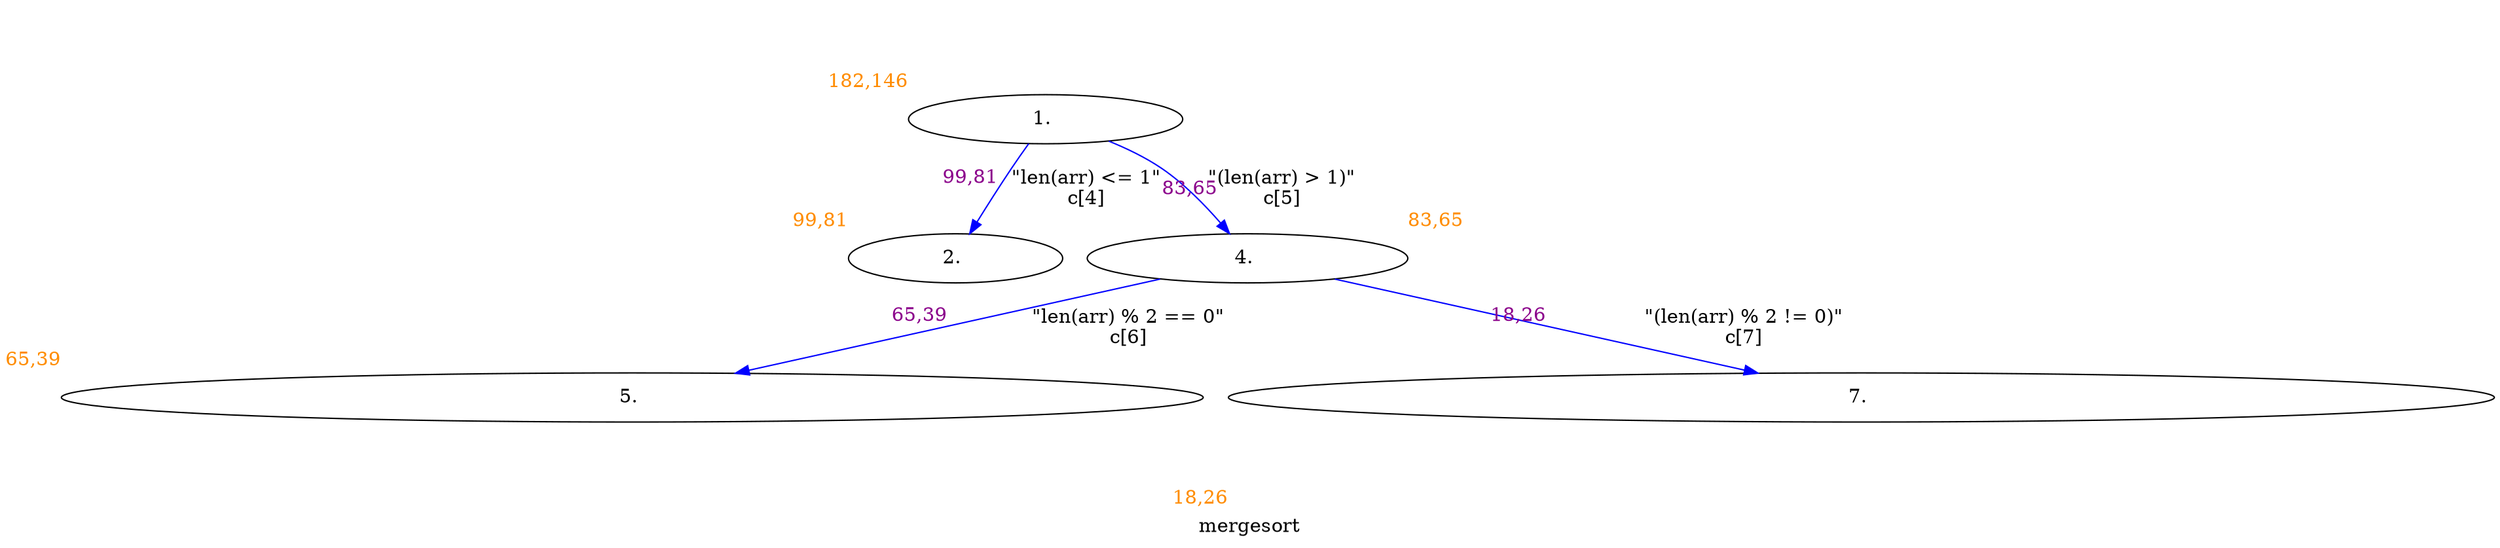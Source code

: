 digraph clustermergesort {
	graph [bb="0,0,1814.5,328.4",
		label=mergesort,
		lheight=0.21,
		lp="907.25,11.5",
		lwidth=0.78,
		overlap=false,
		splines=true,
		xlabel=<<br></br><br></br><br></br><font color='darkorange'>-1,-1</font>>
	];
	node [label="\N",
		xlabel=<<br></br><br></br><br></br><font color='darkorange'>-1,-1</font>>
	];
	1	[height=0.5,
		label="1. ",
		pos="739.5,245",
		width=2.7917,
		xlabel=<<br></br><br></br><br></br><font color='darkorange'>182,146</font>>,
		xlp="616.5,295.7"];
	2	[height=0.5,
		label="2. ",
		pos="686.5,143",
		width=2.1806,
		xlabel=<<br></br><br></br><br></br><font color='darkorange'>99,81</font>>,
		xlp="592.5,193.7"];
	1 -> 2	[color=blue,
		label="\"len(arr) <= 1\"\nc[4]",
		lp="763,194",
		pos="e,695.53,161.05 730.51,227.04 722.21,211.38 709.76,187.89 700.22,169.89",
		xlabel=<<font color='darkmagenta'>99,81</font>>,
		xlp="697.57,201.63"];
	4	[height=0.5,
		label="4. ",
		pos="900.5,143",
		width=3.2639,
		xlabel=<<br></br><br></br><br></br><font color='darkorange'>83,65</font>>,
		xlp="1033.5,193.7"];
	1 -> 4	[color=blue,
		label="\"(len(arr) > 1)\"\nc[5]",
		lp="894.5,194",
		pos="e,878.8,160.69 773.37,228.05 784.73,222.38 797.34,215.72 808.5,209 829.95,196.08 852.96,179.82 870.6,166.8",
		xlabel=<<font color='darkmagenta'>83,65</font>>,
		xlp="835.58,189.28"];
	5	[height=0.5,
		label="5. ",
		pos="449.5,41",
		width=11.625,
		xlabel=<<br></br><br></br><br></br><font color='darkorange'>65,39</font>>,
		xlp="15.5,91.7"];
	4 -> 5	[color=blue,
		label="\"len(arr) % 2 == 0\"\nc[6]",
		lp="797,92",
		pos="e,525.08,58.758 836.36,127.78 757.33,110.26 622.77,80.419 535.01,60.96",
		xlabel=<<font color='darkmagenta'>65,39</font>>,
		xlp="665.15,100.75"];
	7	[height=0.5,
		label="7. ",
		pos="1350.5,41",
		width=12.889,
		xlabel=<<br></br><br></br><br></br><font color='darkorange'>18,26</font>>,
		xlp="871,91.7"];
	4 -> 7	[color=blue,
		label="\"(len(arr) % 2 != 0)\"\nc[7]",
		lp="1250,92",
		pos="e,1274.7,58.844 964.5,127.78 1043.2,110.28 1177.2,80.508 1264.8,61.047",
		xlabel=<<font color='darkmagenta'>18,26</font>>,
		xlp="1104.1,100.81"];
}
